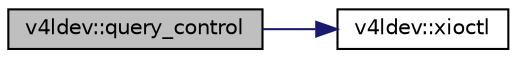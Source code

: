 digraph "v4ldev::query_control"
{
 // INTERACTIVE_SVG=YES
  edge [fontname="Helvetica",fontsize="10",labelfontname="Helvetica",labelfontsize="10"];
  node [fontname="Helvetica",fontsize="10",shape=record];
  rankdir="LR";
  Node71 [label="v4ldev::query_control",height=0.2,width=0.4,color="black", fillcolor="grey75", style="filled", fontcolor="black"];
  Node71 -> Node72 [color="midnightblue",fontsize="10",style="solid"];
  Node72 [label="v4ldev::xioctl",height=0.2,width=0.4,color="black", fillcolor="white", style="filled",URL="$classv4ldev.html#ab93cb1ab18254ca362310b006bd2552d"];
}
